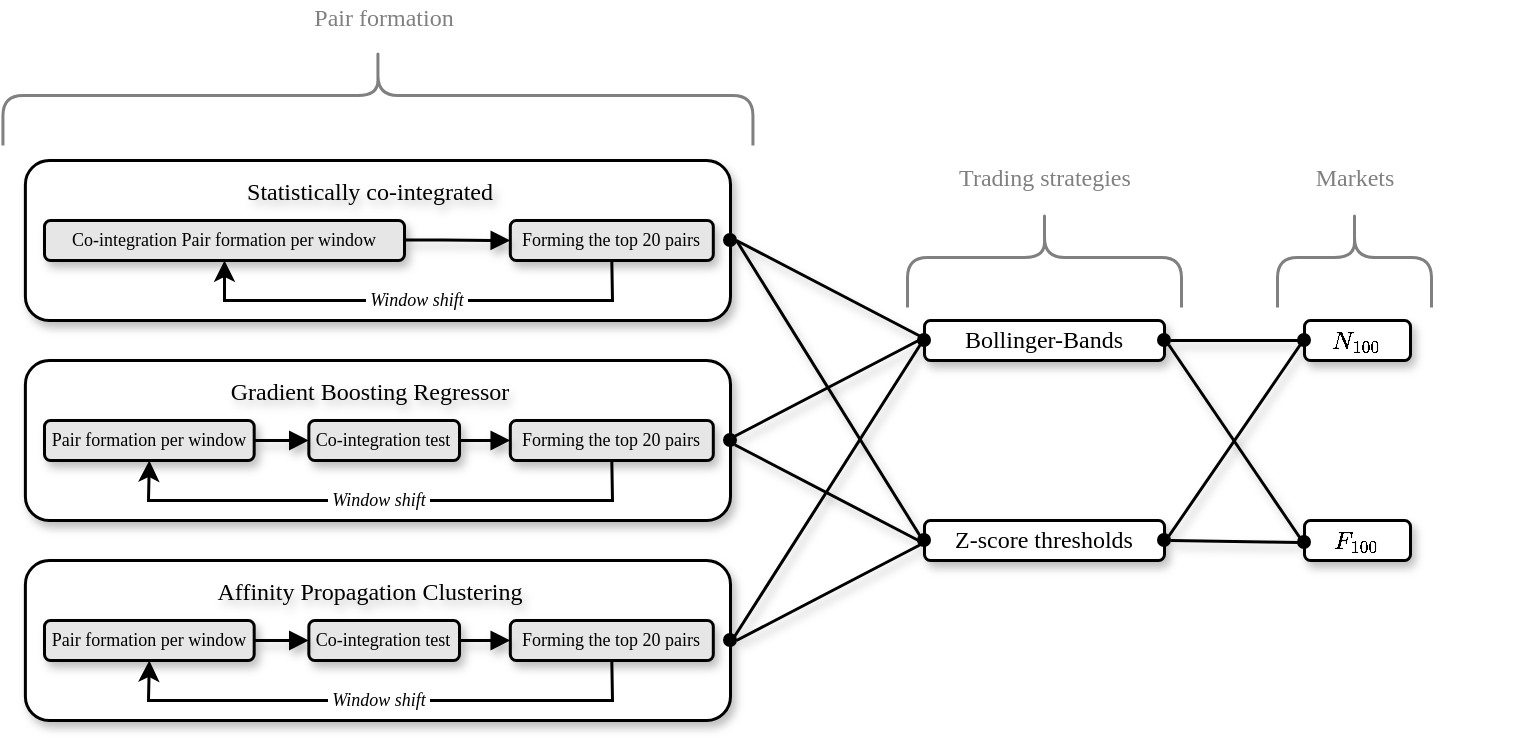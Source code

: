 <mxfile version="26.0.16">
  <diagram name="Seite-1" id="Aet36JsTU5f-xghVMSE8">
    <mxGraphModel dx="519" dy="1219" grid="1" gridSize="10" guides="1" tooltips="1" connect="1" arrows="1" fold="1" page="1" pageScale="1" pageWidth="827" pageHeight="1169" math="1" shadow="0">
      <root>
        <mxCell id="0" />
        <mxCell id="1" parent="0" />
        <mxCell id="I2biI_cIqNvMyOF_Cvte-48" value="" style="rounded=1;whiteSpace=wrap;html=1;strokeWidth=1.5;shadow=1;" parent="1" vertex="1">
          <mxGeometry x="90.44" y="270" width="352.56" height="80" as="geometry" />
        </mxCell>
        <mxCell id="I2biI_cIqNvMyOF_Cvte-40" value="&lt;font face=&quot;Georgia&quot;&gt;Z-score thresholds&lt;/font&gt;" style="rounded=1;whiteSpace=wrap;html=1;strokeWidth=1.5;shadow=1;" parent="1" vertex="1">
          <mxGeometry x="540" y="350" width="120" height="20" as="geometry" />
        </mxCell>
        <mxCell id="I2biI_cIqNvMyOF_Cvte-42" value="Pair formation per window" style="rounded=1;whiteSpace=wrap;html=1;fontFamily=Garamond;fontSize=9;strokeWidth=1.5;fillColor=#E6E6E6;shadow=1;" parent="1" vertex="1">
          <mxGeometry x="100" y="300" width="104.84" height="20" as="geometry" />
        </mxCell>
        <mxCell id="I2biI_cIqNvMyOF_Cvte-43" value="Co-integration test" style="rounded=1;whiteSpace=wrap;html=1;fontFamily=Garamond;fontSize=9;strokeWidth=1.5;fillColor=#E6E6E6;shadow=1;" parent="1" vertex="1">
          <mxGeometry x="232.18" y="300" width="75.32" height="20" as="geometry" />
        </mxCell>
        <mxCell id="I2biI_cIqNvMyOF_Cvte-44" value="Forming the top 20 pairs" style="rounded=1;whiteSpace=wrap;html=1;fontFamily=Garamond;fontSize=9;strokeWidth=1.5;fillColor=#E6E6E6;shadow=1;" parent="1" vertex="1">
          <mxGeometry x="332.91" y="300" width="101.49" height="20" as="geometry" />
        </mxCell>
        <mxCell id="I2biI_cIqNvMyOF_Cvte-45" value="" style="endArrow=block;html=1;rounded=0;exitX=1;exitY=0.5;exitDx=0;exitDy=0;entryX=0;entryY=0.5;entryDx=0;entryDy=0;strokeWidth=1.5;endFill=1;shadow=1;" parent="1" source="I2biI_cIqNvMyOF_Cvte-42" target="I2biI_cIqNvMyOF_Cvte-43" edge="1">
          <mxGeometry width="50" height="50" relative="1" as="geometry">
            <mxPoint x="224.4" y="380" as="sourcePoint" />
            <mxPoint x="274.4" y="330" as="targetPoint" />
            <Array as="points">
              <mxPoint x="224.4" y="310" />
            </Array>
          </mxGeometry>
        </mxCell>
        <mxCell id="I2biI_cIqNvMyOF_Cvte-47" value="" style="endArrow=block;html=1;rounded=0;exitX=1;exitY=0.5;exitDx=0;exitDy=0;entryX=0;entryY=0.5;entryDx=0;entryDy=0;strokeWidth=1.5;endFill=1;shadow=1;" parent="1" source="I2biI_cIqNvMyOF_Cvte-43" target="I2biI_cIqNvMyOF_Cvte-44" edge="1">
          <mxGeometry width="50" height="50" relative="1" as="geometry">
            <mxPoint x="314.4" y="330" as="sourcePoint" />
            <mxPoint x="342.4" y="330" as="targetPoint" />
            <Array as="points" />
          </mxGeometry>
        </mxCell>
        <mxCell id="I2biI_cIqNvMyOF_Cvte-41" value="&lt;span style=&quot;font-family: Georgia;&quot;&gt;Gradient Boosting Regressor&lt;/span&gt;" style="text;html=1;align=center;verticalAlign=middle;whiteSpace=wrap;rounded=0;shadow=0;textShadow=1;" parent="1" vertex="1">
          <mxGeometry x="111.999" y="276.54" width="301.935" height="18.462" as="geometry" />
        </mxCell>
        <mxCell id="I2biI_cIqNvMyOF_Cvte-57" value="" style="endArrow=classic;html=1;rounded=0;strokeWidth=1.5;exitX=0.5;exitY=1;exitDx=0;exitDy=0;entryX=0.5;entryY=1;entryDx=0;entryDy=0;" parent="1" source="I2biI_cIqNvMyOF_Cvte-44" target="I2biI_cIqNvMyOF_Cvte-42" edge="1">
          <mxGeometry width="50" height="50" relative="1" as="geometry">
            <mxPoint x="360" y="360" as="sourcePoint" />
            <mxPoint x="410" y="310" as="targetPoint" />
            <Array as="points">
              <mxPoint x="384" y="340" />
              <mxPoint x="152" y="340" />
            </Array>
          </mxGeometry>
        </mxCell>
        <mxCell id="I2biI_cIqNvMyOF_Cvte-58" value="&lt;font style=&quot;font-size: 9px;&quot; face=&quot;Garamond&quot;&gt;&lt;i&gt;&amp;nbsp;Window shift&amp;nbsp;&lt;/i&gt;&lt;/font&gt;" style="edgeLabel;html=1;align=center;verticalAlign=middle;resizable=0;points=[];" parent="I2biI_cIqNvMyOF_Cvte-57" vertex="1" connectable="0">
          <mxGeometry x="0.007" y="-1" relative="1" as="geometry">
            <mxPoint as="offset" />
          </mxGeometry>
        </mxCell>
        <mxCell id="I2biI_cIqNvMyOF_Cvte-59" value="" style="rounded=1;whiteSpace=wrap;html=1;strokeWidth=1.5;shadow=1;" parent="1" vertex="1">
          <mxGeometry x="90.44" y="370" width="352.56" height="80" as="geometry" />
        </mxCell>
        <mxCell id="I2biI_cIqNvMyOF_Cvte-60" value="Pair formation per window" style="rounded=1;whiteSpace=wrap;html=1;fontFamily=Garamond;fontSize=9;strokeWidth=1.5;fillColor=#E6E6E6;shadow=1;" parent="1" vertex="1">
          <mxGeometry x="100" y="400" width="104.84" height="20" as="geometry" />
        </mxCell>
        <mxCell id="I2biI_cIqNvMyOF_Cvte-61" value="Co-integration test" style="rounded=1;whiteSpace=wrap;html=1;fontFamily=Garamond;fontSize=9;strokeWidth=1.5;fillColor=#E6E6E6;shadow=1;" parent="1" vertex="1">
          <mxGeometry x="232.18" y="400" width="75.32" height="20" as="geometry" />
        </mxCell>
        <mxCell id="I2biI_cIqNvMyOF_Cvte-62" value="Forming the top 20 pairs" style="rounded=1;whiteSpace=wrap;html=1;fontFamily=Garamond;fontSize=9;strokeWidth=1.5;fillColor=#E6E6E6;shadow=1;" parent="1" vertex="1">
          <mxGeometry x="332.91" y="400" width="101.49" height="20" as="geometry" />
        </mxCell>
        <mxCell id="I2biI_cIqNvMyOF_Cvte-63" value="" style="endArrow=block;html=1;rounded=0;exitX=1;exitY=0.5;exitDx=0;exitDy=0;entryX=0;entryY=0.5;entryDx=0;entryDy=0;strokeWidth=1.5;endFill=1;shadow=1;" parent="1" source="I2biI_cIqNvMyOF_Cvte-60" target="I2biI_cIqNvMyOF_Cvte-61" edge="1">
          <mxGeometry width="50" height="50" relative="1" as="geometry">
            <mxPoint x="224.4" y="480" as="sourcePoint" />
            <mxPoint x="274.4" y="430" as="targetPoint" />
            <Array as="points">
              <mxPoint x="224.4" y="410" />
            </Array>
          </mxGeometry>
        </mxCell>
        <mxCell id="I2biI_cIqNvMyOF_Cvte-64" value="" style="endArrow=block;html=1;rounded=0;exitX=1;exitY=0.5;exitDx=0;exitDy=0;entryX=0;entryY=0.5;entryDx=0;entryDy=0;strokeWidth=1.5;endFill=1;shadow=1;" parent="1" source="I2biI_cIqNvMyOF_Cvte-61" target="I2biI_cIqNvMyOF_Cvte-62" edge="1">
          <mxGeometry width="50" height="50" relative="1" as="geometry">
            <mxPoint x="314.4" y="430" as="sourcePoint" />
            <mxPoint x="342.4" y="430" as="targetPoint" />
            <Array as="points" />
          </mxGeometry>
        </mxCell>
        <mxCell id="I2biI_cIqNvMyOF_Cvte-65" value="&lt;span style=&quot;font-family: Georgia;&quot;&gt;Affinity&amp;nbsp;&lt;/span&gt;&lt;span style=&quot;font-family: Georgia;&quot;&gt;Propagation&amp;nbsp;&lt;/span&gt;&lt;span style=&quot;font-family: Georgia;&quot;&gt;Clustering&lt;/span&gt;" style="text;html=1;align=center;verticalAlign=middle;whiteSpace=wrap;rounded=0;shadow=0;textShadow=1;" parent="1" vertex="1">
          <mxGeometry x="111.999" y="376.54" width="301.935" height="18.462" as="geometry" />
        </mxCell>
        <mxCell id="I2biI_cIqNvMyOF_Cvte-66" value="" style="endArrow=classic;html=1;rounded=0;strokeWidth=1.5;exitX=0.5;exitY=1;exitDx=0;exitDy=0;entryX=0.5;entryY=1;entryDx=0;entryDy=0;" parent="1" source="I2biI_cIqNvMyOF_Cvte-62" target="I2biI_cIqNvMyOF_Cvte-60" edge="1">
          <mxGeometry width="50" height="50" relative="1" as="geometry">
            <mxPoint x="360" y="460" as="sourcePoint" />
            <mxPoint x="410" y="410" as="targetPoint" />
            <Array as="points">
              <mxPoint x="384" y="440" />
              <mxPoint x="152" y="440" />
            </Array>
          </mxGeometry>
        </mxCell>
        <mxCell id="I2biI_cIqNvMyOF_Cvte-67" value="&lt;font style=&quot;font-size: 9px;&quot; face=&quot;Garamond&quot;&gt;&lt;i&gt;&amp;nbsp;Window shift&amp;nbsp;&lt;/i&gt;&lt;/font&gt;" style="edgeLabel;html=1;align=center;verticalAlign=middle;resizable=0;points=[];" parent="I2biI_cIqNvMyOF_Cvte-66" vertex="1" connectable="0">
          <mxGeometry x="0.007" y="-1" relative="1" as="geometry">
            <mxPoint as="offset" />
          </mxGeometry>
        </mxCell>
        <mxCell id="I2biI_cIqNvMyOF_Cvte-68" value="" style="rounded=1;whiteSpace=wrap;html=1;strokeWidth=1.5;shadow=1;" parent="1" vertex="1">
          <mxGeometry x="90.44" y="170" width="352.56" height="80" as="geometry" />
        </mxCell>
        <mxCell id="I2biI_cIqNvMyOF_Cvte-69" value="Co-integration Pair formation per window" style="rounded=1;whiteSpace=wrap;html=1;fontFamily=Garamond;fontSize=9;strokeWidth=1.5;fillColor=#E6E6E6;shadow=1;" parent="1" vertex="1">
          <mxGeometry x="100" y="200" width="180" height="20" as="geometry" />
        </mxCell>
        <mxCell id="I2biI_cIqNvMyOF_Cvte-71" value="Forming the top 20 pairs" style="rounded=1;whiteSpace=wrap;html=1;fontFamily=Garamond;fontSize=9;strokeWidth=1.5;fillColor=#E6E6E6;shadow=1;" parent="1" vertex="1">
          <mxGeometry x="332.91" y="200" width="101.49" height="20" as="geometry" />
        </mxCell>
        <mxCell id="I2biI_cIqNvMyOF_Cvte-72" value="" style="endArrow=block;html=1;rounded=0;strokeWidth=1.5;endFill=1;shadow=1;entryX=0;entryY=0.5;entryDx=0;entryDy=0;" parent="1" target="I2biI_cIqNvMyOF_Cvte-71" edge="1">
          <mxGeometry width="50" height="50" relative="1" as="geometry">
            <mxPoint x="280" y="209.8" as="sourcePoint" />
            <mxPoint x="310" y="210" as="targetPoint" />
            <Array as="points">
              <mxPoint x="299.4" y="209.8" />
            </Array>
          </mxGeometry>
        </mxCell>
        <mxCell id="I2biI_cIqNvMyOF_Cvte-74" value="&lt;span style=&quot;font-family: Georgia;&quot;&gt;Statistically co-integrated&lt;/span&gt;" style="text;html=1;align=center;verticalAlign=middle;whiteSpace=wrap;rounded=0;shadow=0;textShadow=1;" parent="1" vertex="1">
          <mxGeometry x="111.999" y="176.54" width="301.935" height="18.462" as="geometry" />
        </mxCell>
        <mxCell id="I2biI_cIqNvMyOF_Cvte-75" value="" style="endArrow=classic;html=1;rounded=0;strokeWidth=1.5;exitX=0.5;exitY=1;exitDx=0;exitDy=0;entryX=0.5;entryY=1;entryDx=0;entryDy=0;" parent="1" source="I2biI_cIqNvMyOF_Cvte-71" target="I2biI_cIqNvMyOF_Cvte-69" edge="1">
          <mxGeometry width="50" height="50" relative="1" as="geometry">
            <mxPoint x="360" y="260" as="sourcePoint" />
            <mxPoint x="410" y="210" as="targetPoint" />
            <Array as="points">
              <mxPoint x="384" y="240" />
              <mxPoint x="190" y="240" />
            </Array>
          </mxGeometry>
        </mxCell>
        <mxCell id="I2biI_cIqNvMyOF_Cvte-76" value="&lt;font style=&quot;font-size: 9px;&quot; face=&quot;Garamond&quot;&gt;&lt;i&gt;&amp;nbsp;Window shift&amp;nbsp;&lt;/i&gt;&lt;/font&gt;" style="edgeLabel;html=1;align=center;verticalAlign=middle;resizable=0;points=[];" parent="I2biI_cIqNvMyOF_Cvte-75" vertex="1" connectable="0">
          <mxGeometry x="0.007" y="-1" relative="1" as="geometry">
            <mxPoint as="offset" />
          </mxGeometry>
        </mxCell>
        <mxCell id="I2biI_cIqNvMyOF_Cvte-33" value="" style="ellipse;whiteSpace=wrap;html=1;aspect=fixed;fillColor=#000000;" parent="1" vertex="1">
          <mxGeometry x="440" y="207" width="6" height="6" as="geometry" />
        </mxCell>
        <mxCell id="I2biI_cIqNvMyOF_Cvte-78" value="" style="ellipse;whiteSpace=wrap;html=1;aspect=fixed;fillColor=#000000;" parent="1" vertex="1">
          <mxGeometry x="440" y="407" width="6" height="6" as="geometry" />
        </mxCell>
        <mxCell id="I2biI_cIqNvMyOF_Cvte-79" value="" style="ellipse;whiteSpace=wrap;html=1;aspect=fixed;fillColor=#000000;" parent="1" vertex="1">
          <mxGeometry x="440" y="307" width="6" height="6" as="geometry" />
        </mxCell>
        <mxCell id="I2biI_cIqNvMyOF_Cvte-80" value="" style="shape=curlyBracket;whiteSpace=wrap;html=1;rounded=1;labelPosition=left;verticalLabelPosition=middle;align=right;verticalAlign=middle;strokeWidth=1.5;rotation=90;strokeColor=#808080;fontColor=#999999;" parent="1" vertex="1">
          <mxGeometry x="241.72" y="-50" width="50" height="375" as="geometry" />
        </mxCell>
        <mxCell id="I2biI_cIqNvMyOF_Cvte-81" value="&lt;font face=&quot;Georgia&quot;&gt;Pair formation&lt;/font&gt;" style="text;html=1;align=center;verticalAlign=middle;whiteSpace=wrap;rounded=0;shadow=0;textShadow=0;fontColor=#808080;" parent="1" vertex="1">
          <mxGeometry x="118.869" y="90.0" width="301.935" height="18.462" as="geometry" />
        </mxCell>
        <mxCell id="I2biI_cIqNvMyOF_Cvte-82" value="&lt;span style=&quot;font-family: Georgia;&quot;&gt;Bollinger-Bands&lt;/span&gt;" style="rounded=1;whiteSpace=wrap;html=1;strokeWidth=1.5;shadow=1;" parent="1" vertex="1">
          <mxGeometry x="540" y="250" width="120" height="20" as="geometry" />
        </mxCell>
        <mxCell id="I2biI_cIqNvMyOF_Cvte-83" value="" style="ellipse;whiteSpace=wrap;html=1;aspect=fixed;fillColor=#000000;" parent="1" vertex="1">
          <mxGeometry x="537" y="257" width="6" height="6" as="geometry" />
        </mxCell>
        <mxCell id="I2biI_cIqNvMyOF_Cvte-84" value="" style="ellipse;whiteSpace=wrap;html=1;aspect=fixed;fillColor=#000000;" parent="1" vertex="1">
          <mxGeometry x="537" y="357" width="6" height="6" as="geometry" />
        </mxCell>
        <mxCell id="I2biI_cIqNvMyOF_Cvte-86" value="" style="endArrow=none;html=1;rounded=0;exitX=1;exitY=0.5;exitDx=0;exitDy=0;entryX=0;entryY=0;entryDx=0;entryDy=0;startFill=0;strokeWidth=1.5;shadow=1;" parent="1" source="I2biI_cIqNvMyOF_Cvte-33" target="I2biI_cIqNvMyOF_Cvte-83" edge="1">
          <mxGeometry width="50" height="50" relative="1" as="geometry">
            <mxPoint x="510" y="300" as="sourcePoint" />
            <mxPoint x="560" y="250" as="targetPoint" />
          </mxGeometry>
        </mxCell>
        <mxCell id="I2biI_cIqNvMyOF_Cvte-87" value="" style="endArrow=none;html=1;rounded=0;exitX=1;exitY=0.5;exitDx=0;exitDy=0;entryX=0;entryY=0;entryDx=0;entryDy=0;startFill=0;strokeWidth=1.5;shadow=1;" parent="1" source="I2biI_cIqNvMyOF_Cvte-33" target="I2biI_cIqNvMyOF_Cvte-84" edge="1">
          <mxGeometry width="50" height="50" relative="1" as="geometry">
            <mxPoint x="456" y="220" as="sourcePoint" />
            <mxPoint x="548" y="268" as="targetPoint" />
          </mxGeometry>
        </mxCell>
        <mxCell id="I2biI_cIqNvMyOF_Cvte-88" value="" style="endArrow=none;html=1;rounded=0;exitX=1;exitY=0;exitDx=0;exitDy=0;entryX=0;entryY=0.5;entryDx=0;entryDy=0;startFill=0;strokeWidth=1.5;shadow=1;" parent="1" source="I2biI_cIqNvMyOF_Cvte-79" target="I2biI_cIqNvMyOF_Cvte-83" edge="1">
          <mxGeometry width="50" height="50" relative="1" as="geometry">
            <mxPoint x="456" y="220" as="sourcePoint" />
            <mxPoint x="548" y="368" as="targetPoint" />
          </mxGeometry>
        </mxCell>
        <mxCell id="I2biI_cIqNvMyOF_Cvte-89" value="" style="endArrow=none;html=1;rounded=0;exitX=1;exitY=1;exitDx=0;exitDy=0;entryX=0;entryY=0.5;entryDx=0;entryDy=0;startFill=0;strokeWidth=1.5;shadow=1;" parent="1" source="I2biI_cIqNvMyOF_Cvte-79" target="I2biI_cIqNvMyOF_Cvte-84" edge="1">
          <mxGeometry width="50" height="50" relative="1" as="geometry">
            <mxPoint x="455" y="318" as="sourcePoint" />
            <mxPoint x="548" y="272" as="targetPoint" />
          </mxGeometry>
        </mxCell>
        <mxCell id="I2biI_cIqNvMyOF_Cvte-90" value="" style="endArrow=none;html=1;rounded=0;exitX=1;exitY=0;exitDx=0;exitDy=0;entryX=0;entryY=1;entryDx=0;entryDy=0;startFill=0;strokeWidth=1.5;shadow=1;" parent="1" source="I2biI_cIqNvMyOF_Cvte-78" target="I2biI_cIqNvMyOF_Cvte-83" edge="1">
          <mxGeometry width="50" height="50" relative="1" as="geometry">
            <mxPoint x="455" y="322" as="sourcePoint" />
            <mxPoint x="547" y="370" as="targetPoint" />
          </mxGeometry>
        </mxCell>
        <mxCell id="I2biI_cIqNvMyOF_Cvte-91" value="" style="endArrow=none;html=1;rounded=0;exitX=1;exitY=0.5;exitDx=0;exitDy=0;entryX=0;entryY=1;entryDx=0;entryDy=0;startFill=0;strokeWidth=1.5;shadow=1;" parent="1" source="I2biI_cIqNvMyOF_Cvte-78" target="I2biI_cIqNvMyOF_Cvte-84" edge="1">
          <mxGeometry width="50" height="50" relative="1" as="geometry">
            <mxPoint x="455" y="418" as="sourcePoint" />
            <mxPoint x="548" y="272" as="targetPoint" />
          </mxGeometry>
        </mxCell>
        <mxCell id="I2biI_cIqNvMyOF_Cvte-92" value="" style="shape=curlyBracket;whiteSpace=wrap;html=1;rounded=1;labelPosition=left;verticalLabelPosition=middle;align=right;verticalAlign=middle;strokeWidth=1.5;rotation=90;strokeColor=#808080;fontColor=#999999;" parent="1" vertex="1">
          <mxGeometry x="575" y="150" width="50" height="137" as="geometry" />
        </mxCell>
        <mxCell id="I2biI_cIqNvMyOF_Cvte-93" value="&lt;font face=&quot;Georgia&quot;&gt;Trading strategies&lt;/font&gt;" style="text;html=1;align=center;verticalAlign=middle;whiteSpace=wrap;rounded=0;shadow=0;textShadow=0;fontColor=#808080;" parent="1" vertex="1">
          <mxGeometry x="521.5" y="170" width="157" height="18.46" as="geometry" />
        </mxCell>
        <mxCell id="I2biI_cIqNvMyOF_Cvte-94" value="&lt;span style=&quot;font-family: Georgia;&quot;&gt;$$ F_{100} $$&lt;/span&gt;" style="rounded=1;whiteSpace=wrap;html=1;strokeWidth=1.5;shadow=1;" parent="1" vertex="1">
          <mxGeometry x="730" y="350" width="53" height="20" as="geometry" />
        </mxCell>
        <mxCell id="I2biI_cIqNvMyOF_Cvte-95" value="&lt;span style=&quot;font-family: Georgia;&quot;&gt;$$ N_{100} $$&lt;/span&gt;" style="rounded=1;whiteSpace=wrap;html=1;strokeWidth=1.5;shadow=1;" parent="1" vertex="1">
          <mxGeometry x="730" y="250" width="53" height="20" as="geometry" />
        </mxCell>
        <mxCell id="I2biI_cIqNvMyOF_Cvte-96" value="" style="ellipse;whiteSpace=wrap;html=1;aspect=fixed;fillColor=#000000;" parent="1" vertex="1">
          <mxGeometry x="657" y="257" width="6" height="6" as="geometry" />
        </mxCell>
        <mxCell id="I2biI_cIqNvMyOF_Cvte-97" value="" style="ellipse;whiteSpace=wrap;html=1;aspect=fixed;fillColor=#000000;" parent="1" vertex="1">
          <mxGeometry x="657" y="357" width="6" height="6" as="geometry" />
        </mxCell>
        <mxCell id="I2biI_cIqNvMyOF_Cvte-98" value="" style="ellipse;whiteSpace=wrap;html=1;aspect=fixed;fillColor=#000000;" parent="1" vertex="1">
          <mxGeometry x="727" y="358" width="6" height="6" as="geometry" />
        </mxCell>
        <mxCell id="I2biI_cIqNvMyOF_Cvte-99" value="" style="ellipse;whiteSpace=wrap;html=1;aspect=fixed;fillColor=#000000;" parent="1" vertex="1">
          <mxGeometry x="727" y="257" width="6" height="6" as="geometry" />
        </mxCell>
        <mxCell id="I2biI_cIqNvMyOF_Cvte-100" value="" style="endArrow=none;html=1;rounded=0;exitX=1;exitY=0.5;exitDx=0;exitDy=0;entryX=0;entryY=0.5;entryDx=0;entryDy=0;startFill=0;strokeWidth=1.5;shadow=1;" parent="1" source="I2biI_cIqNvMyOF_Cvte-96" target="I2biI_cIqNvMyOF_Cvte-99" edge="1">
          <mxGeometry width="50" height="50" relative="1" as="geometry">
            <mxPoint x="657" y="318" as="sourcePoint" />
            <mxPoint x="749" y="270" as="targetPoint" />
          </mxGeometry>
        </mxCell>
        <mxCell id="I2biI_cIqNvMyOF_Cvte-101" value="" style="endArrow=none;html=1;rounded=0;exitX=1;exitY=1;exitDx=0;exitDy=0;entryX=0;entryY=0;entryDx=0;entryDy=0;startFill=0;strokeWidth=1.5;shadow=1;" parent="1" source="I2biI_cIqNvMyOF_Cvte-96" target="I2biI_cIqNvMyOF_Cvte-98" edge="1">
          <mxGeometry width="50" height="50" relative="1" as="geometry">
            <mxPoint x="673" y="270" as="sourcePoint" />
            <mxPoint x="737" y="270" as="targetPoint" />
          </mxGeometry>
        </mxCell>
        <mxCell id="I2biI_cIqNvMyOF_Cvte-102" value="" style="endArrow=none;html=1;rounded=0;exitX=1;exitY=0;exitDx=0;exitDy=0;entryX=0;entryY=1;entryDx=0;entryDy=0;startFill=0;strokeWidth=1.5;shadow=1;" parent="1" source="I2biI_cIqNvMyOF_Cvte-97" target="I2biI_cIqNvMyOF_Cvte-99" edge="1">
          <mxGeometry width="50" height="50" relative="1" as="geometry">
            <mxPoint x="673" y="270" as="sourcePoint" />
            <mxPoint x="738" y="369" as="targetPoint" />
          </mxGeometry>
        </mxCell>
        <mxCell id="I2biI_cIqNvMyOF_Cvte-103" value="" style="endArrow=none;html=1;rounded=0;exitX=1;exitY=0.5;exitDx=0;exitDy=0;entryX=0;entryY=0.5;entryDx=0;entryDy=0;startFill=0;strokeWidth=1.5;shadow=1;" parent="1" source="I2biI_cIqNvMyOF_Cvte-97" target="I2biI_cIqNvMyOF_Cvte-98" edge="1">
          <mxGeometry width="50" height="50" relative="1" as="geometry">
            <mxPoint x="673" y="370" as="sourcePoint" />
            <mxPoint x="737" y="270" as="targetPoint" />
          </mxGeometry>
        </mxCell>
        <mxCell id="I2biI_cIqNvMyOF_Cvte-104" value="" style="shape=curlyBracket;whiteSpace=wrap;html=1;rounded=1;labelPosition=left;verticalLabelPosition=middle;align=right;verticalAlign=middle;strokeWidth=1.5;rotation=90;strokeColor=#808080;fontColor=#999999;" parent="1" vertex="1">
          <mxGeometry x="730" y="180" width="50" height="77" as="geometry" />
        </mxCell>
        <mxCell id="I2biI_cIqNvMyOF_Cvte-105" value="&lt;font face=&quot;Georgia&quot;&gt;Markets&lt;/font&gt;" style="text;html=1;align=center;verticalAlign=middle;whiteSpace=wrap;rounded=0;shadow=0;textShadow=0;fontColor=#808080;" parent="1" vertex="1">
          <mxGeometry x="676.5" y="170" width="157" height="18.46" as="geometry" />
        </mxCell>
      </root>
    </mxGraphModel>
  </diagram>
</mxfile>
